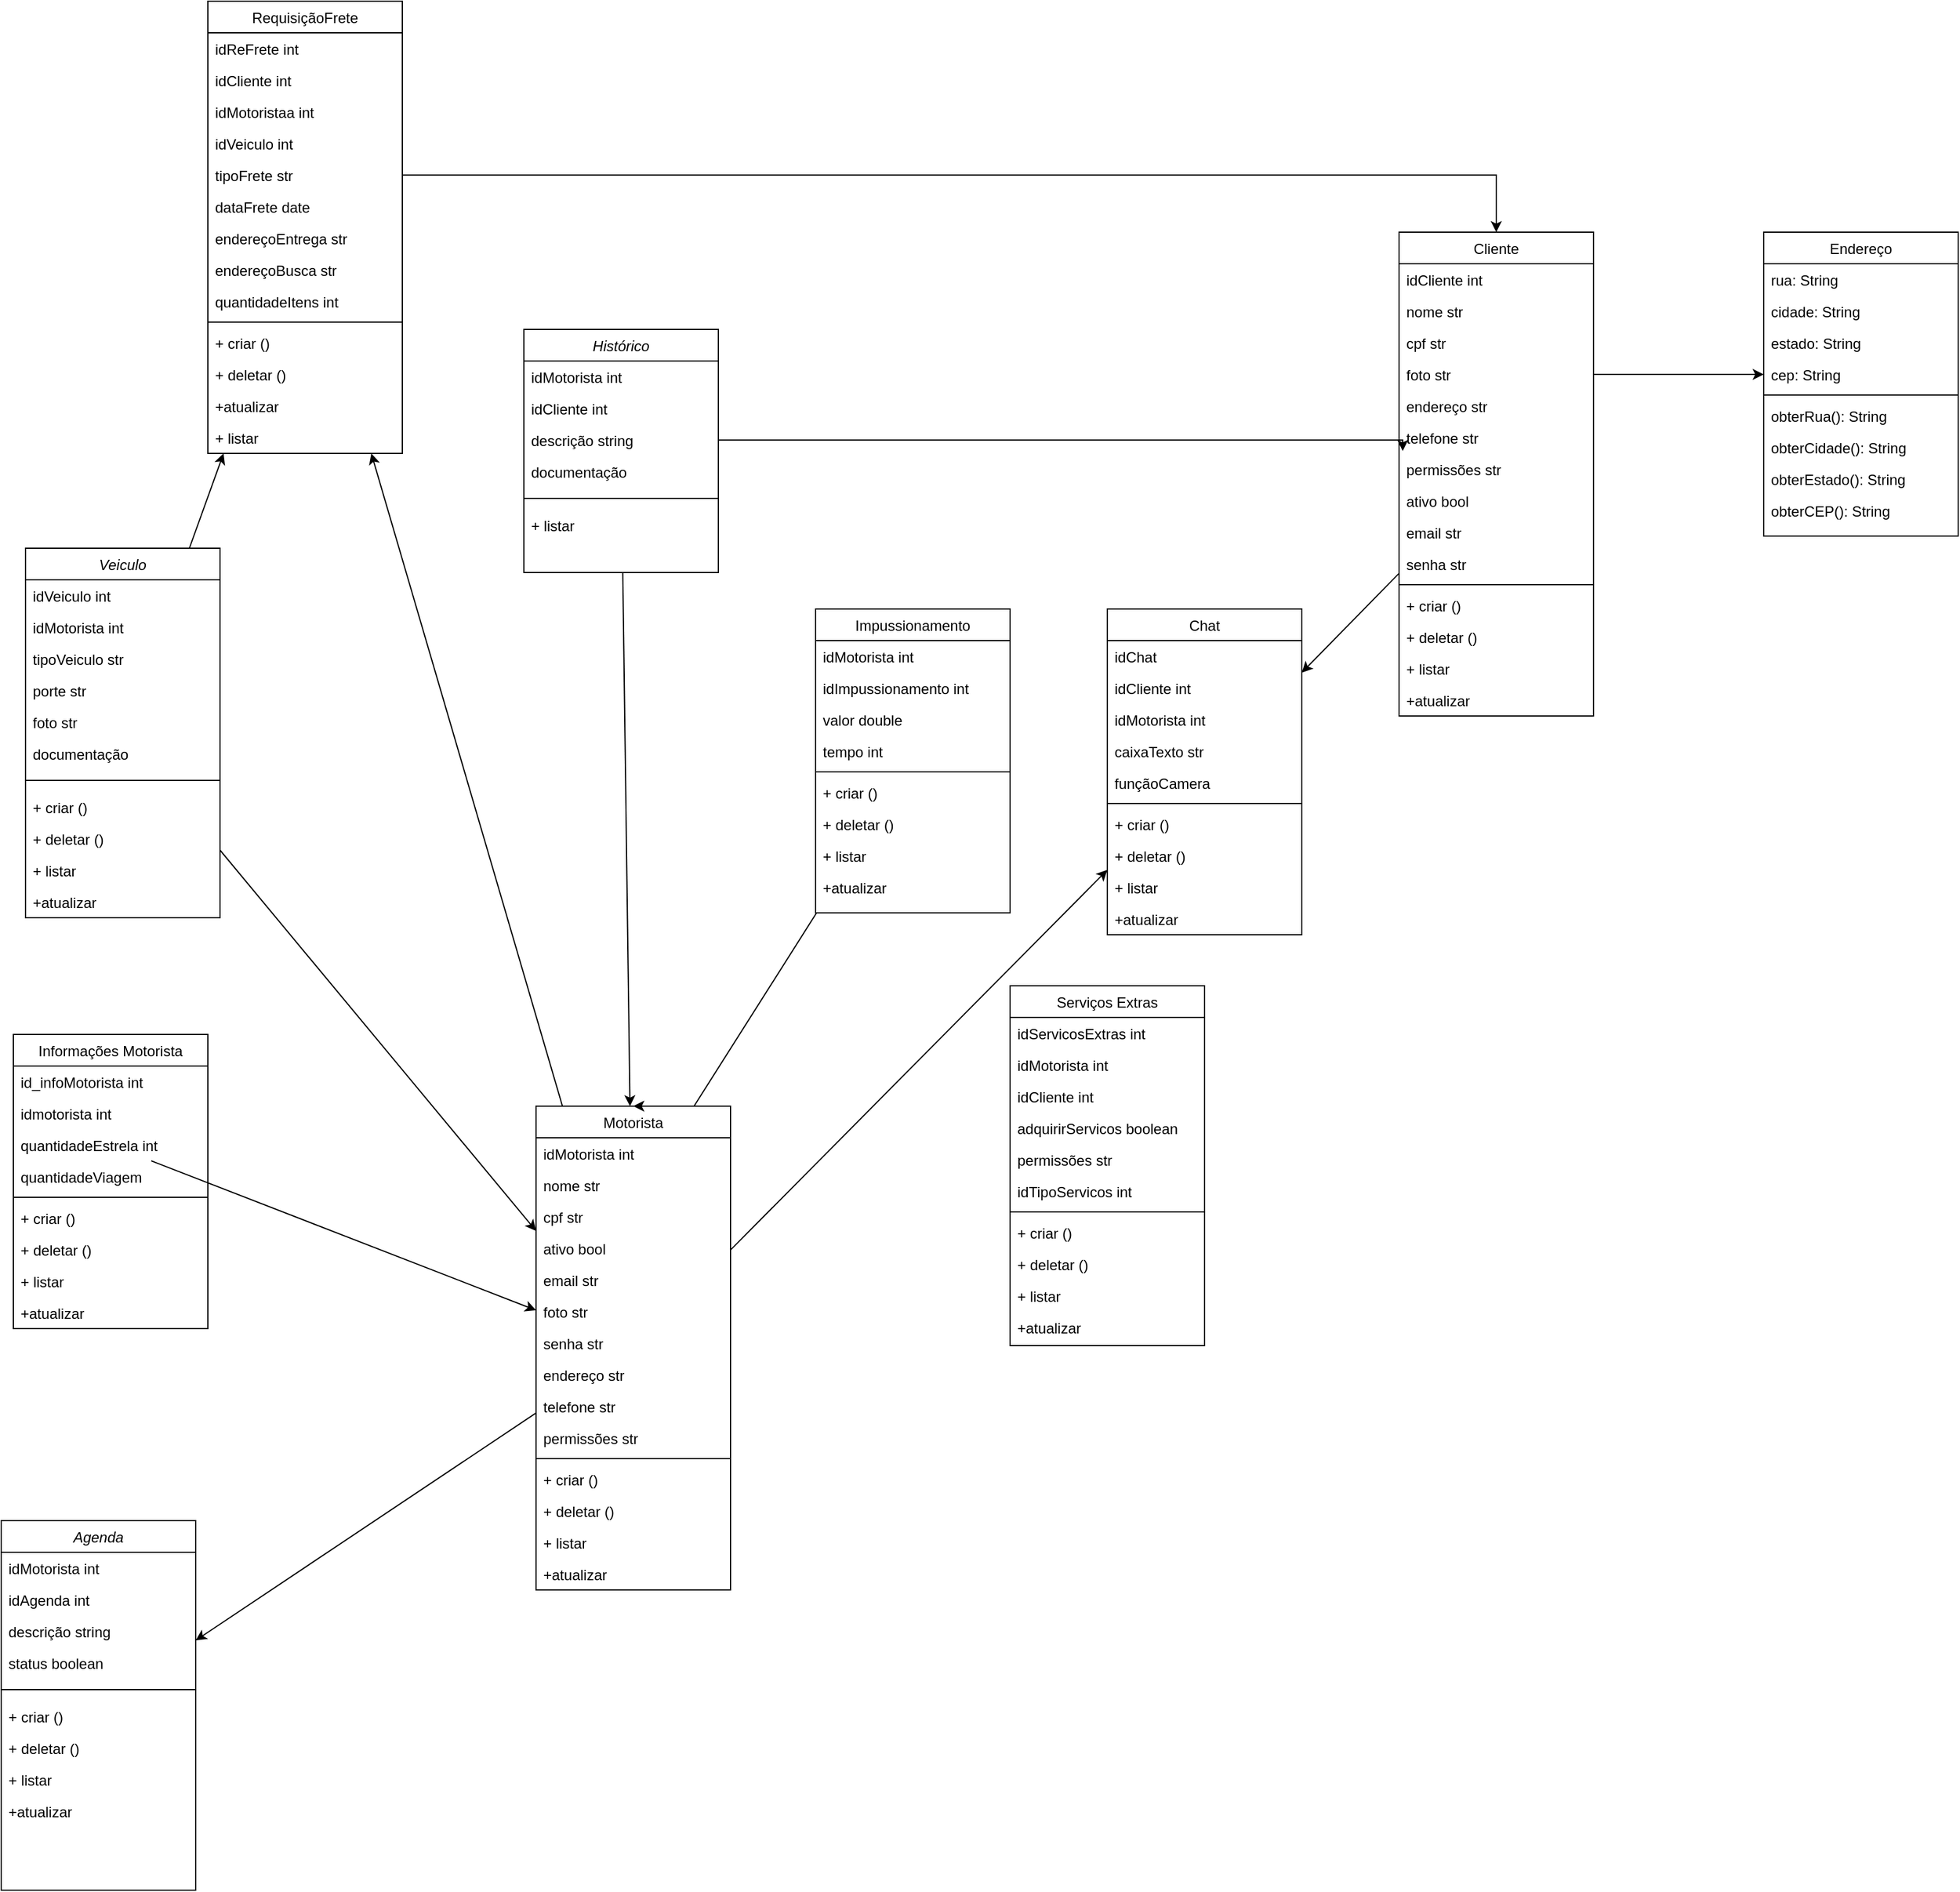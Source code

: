 <mxfile version="24.2.2" type="github">
  <diagram id="C5RBs43oDa-KdzZeNtuy" name="Page-1">
    <mxGraphModel dx="2131" dy="3040" grid="1" gridSize="10" guides="1" tooltips="1" connect="1" arrows="1" fold="1" page="1" pageScale="1" pageWidth="827" pageHeight="1169" math="0" shadow="0">
      <root>
        <mxCell id="WIyWlLk6GJQsqaUBKTNV-0" />
        <mxCell id="WIyWlLk6GJQsqaUBKTNV-1" parent="WIyWlLk6GJQsqaUBKTNV-0" />
        <mxCell id="SF8O7hj9vOD-8rgYwH3F-73" style="rounded=0;orthogonalLoop=1;jettySize=auto;html=1;" parent="WIyWlLk6GJQsqaUBKTNV-1" source="zkfFHV4jXpPFQw0GAbJ--0" target="zkfFHV4jXpPFQw0GAbJ--6" edge="1">
          <mxGeometry relative="1" as="geometry" />
        </mxCell>
        <mxCell id="SF8O7hj9vOD-8rgYwH3F-77" style="rounded=0;orthogonalLoop=1;jettySize=auto;html=1;" parent="WIyWlLk6GJQsqaUBKTNV-1" source="zkfFHV4jXpPFQw0GAbJ--0" target="SF8O7hj9vOD-8rgYwH3F-41" edge="1">
          <mxGeometry relative="1" as="geometry" />
        </mxCell>
        <mxCell id="zkfFHV4jXpPFQw0GAbJ--0" value="Veiculo" style="swimlane;fontStyle=2;align=center;verticalAlign=top;childLayout=stackLayout;horizontal=1;startSize=26;horizontalStack=0;resizeParent=1;resizeLast=0;collapsible=1;marginBottom=0;rounded=0;shadow=0;strokeWidth=1;" parent="WIyWlLk6GJQsqaUBKTNV-1" vertex="1">
          <mxGeometry x="-330" y="-930" width="160" height="304" as="geometry">
            <mxRectangle x="220" y="120" width="160" height="26" as="alternateBounds" />
          </mxGeometry>
        </mxCell>
        <mxCell id="zkfFHV4jXpPFQw0GAbJ--1" value="idVeiculo int" style="text;align=left;verticalAlign=top;spacingLeft=4;spacingRight=4;overflow=hidden;rotatable=0;points=[[0,0.5],[1,0.5]];portConstraint=eastwest;" parent="zkfFHV4jXpPFQw0GAbJ--0" vertex="1">
          <mxGeometry y="26" width="160" height="26" as="geometry" />
        </mxCell>
        <mxCell id="zkfFHV4jXpPFQw0GAbJ--2" value="idMotorista int" style="text;align=left;verticalAlign=top;spacingLeft=4;spacingRight=4;overflow=hidden;rotatable=0;points=[[0,0.5],[1,0.5]];portConstraint=eastwest;rounded=0;shadow=0;html=0;" parent="zkfFHV4jXpPFQw0GAbJ--0" vertex="1">
          <mxGeometry y="52" width="160" height="26" as="geometry" />
        </mxCell>
        <mxCell id="zkfFHV4jXpPFQw0GAbJ--3" value="tipoVeiculo str" style="text;align=left;verticalAlign=top;spacingLeft=4;spacingRight=4;overflow=hidden;rotatable=0;points=[[0,0.5],[1,0.5]];portConstraint=eastwest;rounded=0;shadow=0;html=0;" parent="zkfFHV4jXpPFQw0GAbJ--0" vertex="1">
          <mxGeometry y="78" width="160" height="26" as="geometry" />
        </mxCell>
        <mxCell id="SF8O7hj9vOD-8rgYwH3F-3" value="porte str" style="text;align=left;verticalAlign=top;spacingLeft=4;spacingRight=4;overflow=hidden;rotatable=0;points=[[0,0.5],[1,0.5]];portConstraint=eastwest;rounded=0;shadow=0;html=0;" parent="zkfFHV4jXpPFQw0GAbJ--0" vertex="1">
          <mxGeometry y="104" width="160" height="26" as="geometry" />
        </mxCell>
        <mxCell id="SF8O7hj9vOD-8rgYwH3F-5" value="foto str" style="text;align=left;verticalAlign=top;spacingLeft=4;spacingRight=4;overflow=hidden;rotatable=0;points=[[0,0.5],[1,0.5]];portConstraint=eastwest;rounded=0;shadow=0;html=0;" parent="zkfFHV4jXpPFQw0GAbJ--0" vertex="1">
          <mxGeometry y="130" width="160" height="26" as="geometry" />
        </mxCell>
        <mxCell id="SF8O7hj9vOD-8rgYwH3F-6" value="documentação" style="text;align=left;verticalAlign=top;spacingLeft=4;spacingRight=4;overflow=hidden;rotatable=0;points=[[0,0.5],[1,0.5]];portConstraint=eastwest;rounded=0;shadow=0;html=0;" parent="zkfFHV4jXpPFQw0GAbJ--0" vertex="1">
          <mxGeometry y="156" width="160" height="26" as="geometry" />
        </mxCell>
        <mxCell id="zkfFHV4jXpPFQw0GAbJ--4" value="" style="line;html=1;strokeWidth=1;align=left;verticalAlign=middle;spacingTop=-1;spacingLeft=3;spacingRight=3;rotatable=0;labelPosition=right;points=[];portConstraint=eastwest;" parent="zkfFHV4jXpPFQw0GAbJ--0" vertex="1">
          <mxGeometry y="182" width="160" height="18" as="geometry" />
        </mxCell>
        <mxCell id="SF8O7hj9vOD-8rgYwH3F-103" value="+ criar ()" style="text;align=left;verticalAlign=top;spacingLeft=4;spacingRight=4;overflow=hidden;rotatable=0;points=[[0,0.5],[1,0.5]];portConstraint=eastwest;rounded=0;shadow=0;html=0;" parent="zkfFHV4jXpPFQw0GAbJ--0" vertex="1">
          <mxGeometry y="200" width="160" height="26" as="geometry" />
        </mxCell>
        <mxCell id="SF8O7hj9vOD-8rgYwH3F-104" value="+ deletar ()" style="text;align=left;verticalAlign=top;spacingLeft=4;spacingRight=4;overflow=hidden;rotatable=0;points=[[0,0.5],[1,0.5]];portConstraint=eastwest;rounded=0;shadow=0;html=0;" parent="zkfFHV4jXpPFQw0GAbJ--0" vertex="1">
          <mxGeometry y="226" width="160" height="26" as="geometry" />
        </mxCell>
        <mxCell id="SF8O7hj9vOD-8rgYwH3F-105" value="+ listar" style="text;align=left;verticalAlign=top;spacingLeft=4;spacingRight=4;overflow=hidden;rotatable=0;points=[[0,0.5],[1,0.5]];portConstraint=eastwest;rounded=0;shadow=0;html=0;" parent="zkfFHV4jXpPFQw0GAbJ--0" vertex="1">
          <mxGeometry y="252" width="160" height="26" as="geometry" />
        </mxCell>
        <mxCell id="SF8O7hj9vOD-8rgYwH3F-106" value="+atualizar" style="text;align=left;verticalAlign=top;spacingLeft=4;spacingRight=4;overflow=hidden;rotatable=0;points=[[0,0.5],[1,0.5]];portConstraint=eastwest;rounded=0;shadow=0;html=0;" parent="zkfFHV4jXpPFQw0GAbJ--0" vertex="1">
          <mxGeometry y="278" width="160" height="26" as="geometry" />
        </mxCell>
        <mxCell id="SF8O7hj9vOD-8rgYwH3F-75" style="rounded=0;orthogonalLoop=1;jettySize=auto;html=1;" parent="WIyWlLk6GJQsqaUBKTNV-1" source="zkfFHV4jXpPFQw0GAbJ--6" target="SF8O7hj9vOD-8rgYwH3F-41" edge="1">
          <mxGeometry relative="1" as="geometry" />
        </mxCell>
        <mxCell id="SF8O7hj9vOD-8rgYwH3F-80" style="rounded=0;orthogonalLoop=1;jettySize=auto;html=1;" parent="WIyWlLk6GJQsqaUBKTNV-1" source="zkfFHV4jXpPFQw0GAbJ--6" target="SF8O7hj9vOD-8rgYwH3F-56" edge="1">
          <mxGeometry relative="1" as="geometry" />
        </mxCell>
        <mxCell id="JM5bOzaQmFHxEE-AzBz2-46" style="rounded=0;orthogonalLoop=1;jettySize=auto;html=1;" parent="WIyWlLk6GJQsqaUBKTNV-1" source="zkfFHV4jXpPFQw0GAbJ--6" target="JM5bOzaQmFHxEE-AzBz2-34" edge="1">
          <mxGeometry relative="1" as="geometry">
            <mxPoint x="-20" y="-90" as="targetPoint" />
          </mxGeometry>
        </mxCell>
        <mxCell id="zkfFHV4jXpPFQw0GAbJ--6" value="Motorista" style="swimlane;fontStyle=0;align=center;verticalAlign=top;childLayout=stackLayout;horizontal=1;startSize=26;horizontalStack=0;resizeParent=1;resizeLast=0;collapsible=1;marginBottom=0;rounded=0;shadow=0;strokeWidth=1;" parent="WIyWlLk6GJQsqaUBKTNV-1" vertex="1">
          <mxGeometry x="90" y="-471" width="160" height="398" as="geometry">
            <mxRectangle x="130" y="380" width="160" height="26" as="alternateBounds" />
          </mxGeometry>
        </mxCell>
        <mxCell id="zkfFHV4jXpPFQw0GAbJ--7" value="idMotorista int" style="text;align=left;verticalAlign=top;spacingLeft=4;spacingRight=4;overflow=hidden;rotatable=0;points=[[0,0.5],[1,0.5]];portConstraint=eastwest;" parent="zkfFHV4jXpPFQw0GAbJ--6" vertex="1">
          <mxGeometry y="26" width="160" height="26" as="geometry" />
        </mxCell>
        <mxCell id="SF8O7hj9vOD-8rgYwH3F-16" value="nome str" style="text;align=left;verticalAlign=top;spacingLeft=4;spacingRight=4;overflow=hidden;rotatable=0;points=[[0,0.5],[1,0.5]];portConstraint=eastwest;rounded=0;shadow=0;html=0;" parent="zkfFHV4jXpPFQw0GAbJ--6" vertex="1">
          <mxGeometry y="52" width="160" height="26" as="geometry" />
        </mxCell>
        <mxCell id="SF8O7hj9vOD-8rgYwH3F-17" value="cpf str" style="text;align=left;verticalAlign=top;spacingLeft=4;spacingRight=4;overflow=hidden;rotatable=0;points=[[0,0.5],[1,0.5]];portConstraint=eastwest;rounded=0;shadow=0;html=0;" parent="zkfFHV4jXpPFQw0GAbJ--6" vertex="1">
          <mxGeometry y="78" width="160" height="26" as="geometry" />
        </mxCell>
        <mxCell id="SF8O7hj9vOD-8rgYwH3F-18" value="ativo bool" style="text;align=left;verticalAlign=top;spacingLeft=4;spacingRight=4;overflow=hidden;rotatable=0;points=[[0,0.5],[1,0.5]];portConstraint=eastwest;rounded=0;shadow=0;html=0;" parent="zkfFHV4jXpPFQw0GAbJ--6" vertex="1">
          <mxGeometry y="104" width="160" height="26" as="geometry" />
        </mxCell>
        <mxCell id="SF8O7hj9vOD-8rgYwH3F-19" value="email str" style="text;align=left;verticalAlign=top;spacingLeft=4;spacingRight=4;overflow=hidden;rotatable=0;points=[[0,0.5],[1,0.5]];portConstraint=eastwest;rounded=0;shadow=0;html=0;" parent="zkfFHV4jXpPFQw0GAbJ--6" vertex="1">
          <mxGeometry y="130" width="160" height="26" as="geometry" />
        </mxCell>
        <mxCell id="SF8O7hj9vOD-8rgYwH3F-14" value="foto str" style="text;align=left;verticalAlign=top;spacingLeft=4;spacingRight=4;overflow=hidden;rotatable=0;points=[[0,0.5],[1,0.5]];portConstraint=eastwest;rounded=0;shadow=0;html=0;" parent="zkfFHV4jXpPFQw0GAbJ--6" vertex="1">
          <mxGeometry y="156" width="160" height="26" as="geometry" />
        </mxCell>
        <mxCell id="SF8O7hj9vOD-8rgYwH3F-20" value="senha str" style="text;align=left;verticalAlign=top;spacingLeft=4;spacingRight=4;overflow=hidden;rotatable=0;points=[[0,0.5],[1,0.5]];portConstraint=eastwest;rounded=0;shadow=0;html=0;" parent="zkfFHV4jXpPFQw0GAbJ--6" vertex="1">
          <mxGeometry y="182" width="160" height="26" as="geometry" />
        </mxCell>
        <mxCell id="SF8O7hj9vOD-8rgYwH3F-15" value="endereço str" style="text;align=left;verticalAlign=top;spacingLeft=4;spacingRight=4;overflow=hidden;rotatable=0;points=[[0,0.5],[1,0.5]];portConstraint=eastwest;rounded=0;shadow=0;html=0;" parent="zkfFHV4jXpPFQw0GAbJ--6" vertex="1">
          <mxGeometry y="208" width="160" height="26" as="geometry" />
        </mxCell>
        <mxCell id="SF8O7hj9vOD-8rgYwH3F-13" value="telefone str" style="text;align=left;verticalAlign=top;spacingLeft=4;spacingRight=4;overflow=hidden;rotatable=0;points=[[0,0.5],[1,0.5]];portConstraint=eastwest;rounded=0;shadow=0;html=0;" parent="zkfFHV4jXpPFQw0GAbJ--6" vertex="1">
          <mxGeometry y="234" width="160" height="26" as="geometry" />
        </mxCell>
        <mxCell id="zkfFHV4jXpPFQw0GAbJ--8" value="permissões str" style="text;align=left;verticalAlign=top;spacingLeft=4;spacingRight=4;overflow=hidden;rotatable=0;points=[[0,0.5],[1,0.5]];portConstraint=eastwest;rounded=0;shadow=0;html=0;" parent="zkfFHV4jXpPFQw0GAbJ--6" vertex="1">
          <mxGeometry y="260" width="160" height="26" as="geometry" />
        </mxCell>
        <mxCell id="zkfFHV4jXpPFQw0GAbJ--9" value="" style="line;html=1;strokeWidth=1;align=left;verticalAlign=middle;spacingTop=-1;spacingLeft=3;spacingRight=3;rotatable=0;labelPosition=right;points=[];portConstraint=eastwest;" parent="zkfFHV4jXpPFQw0GAbJ--6" vertex="1">
          <mxGeometry y="286" width="160" height="8" as="geometry" />
        </mxCell>
        <mxCell id="SF8O7hj9vOD-8rgYwH3F-95" value="+ criar ()" style="text;align=left;verticalAlign=top;spacingLeft=4;spacingRight=4;overflow=hidden;rotatable=0;points=[[0,0.5],[1,0.5]];portConstraint=eastwest;rounded=0;shadow=0;html=0;" parent="zkfFHV4jXpPFQw0GAbJ--6" vertex="1">
          <mxGeometry y="294" width="160" height="26" as="geometry" />
        </mxCell>
        <mxCell id="SF8O7hj9vOD-8rgYwH3F-96" value="+ deletar ()" style="text;align=left;verticalAlign=top;spacingLeft=4;spacingRight=4;overflow=hidden;rotatable=0;points=[[0,0.5],[1,0.5]];portConstraint=eastwest;rounded=0;shadow=0;html=0;" parent="zkfFHV4jXpPFQw0GAbJ--6" vertex="1">
          <mxGeometry y="320" width="160" height="26" as="geometry" />
        </mxCell>
        <mxCell id="SF8O7hj9vOD-8rgYwH3F-97" value="+ listar" style="text;align=left;verticalAlign=top;spacingLeft=4;spacingRight=4;overflow=hidden;rotatable=0;points=[[0,0.5],[1,0.5]];portConstraint=eastwest;rounded=0;shadow=0;html=0;" parent="zkfFHV4jXpPFQw0GAbJ--6" vertex="1">
          <mxGeometry y="346" width="160" height="26" as="geometry" />
        </mxCell>
        <mxCell id="SF8O7hj9vOD-8rgYwH3F-98" value="+atualizar" style="text;align=left;verticalAlign=top;spacingLeft=4;spacingRight=4;overflow=hidden;rotatable=0;points=[[0,0.5],[1,0.5]];portConstraint=eastwest;rounded=0;shadow=0;html=0;" parent="zkfFHV4jXpPFQw0GAbJ--6" vertex="1">
          <mxGeometry y="372" width="160" height="26" as="geometry" />
        </mxCell>
        <mxCell id="zkfFHV4jXpPFQw0GAbJ--13" value="Informações Motorista" style="swimlane;fontStyle=0;align=center;verticalAlign=top;childLayout=stackLayout;horizontal=1;startSize=26;horizontalStack=0;resizeParent=1;resizeLast=0;collapsible=1;marginBottom=0;rounded=0;shadow=0;strokeWidth=1;" parent="WIyWlLk6GJQsqaUBKTNV-1" vertex="1">
          <mxGeometry x="-340" y="-530" width="160" height="242" as="geometry">
            <mxRectangle x="340" y="380" width="170" height="26" as="alternateBounds" />
          </mxGeometry>
        </mxCell>
        <mxCell id="zkfFHV4jXpPFQw0GAbJ--14" value="id_infoMotorista int" style="text;align=left;verticalAlign=top;spacingLeft=4;spacingRight=4;overflow=hidden;rotatable=0;points=[[0,0.5],[1,0.5]];portConstraint=eastwest;" parent="zkfFHV4jXpPFQw0GAbJ--13" vertex="1">
          <mxGeometry y="26" width="160" height="26" as="geometry" />
        </mxCell>
        <mxCell id="SF8O7hj9vOD-8rgYwH3F-24" value="idmotorista int" style="text;align=left;verticalAlign=top;spacingLeft=4;spacingRight=4;overflow=hidden;rotatable=0;points=[[0,0.5],[1,0.5]];portConstraint=eastwest;" parent="zkfFHV4jXpPFQw0GAbJ--13" vertex="1">
          <mxGeometry y="52" width="160" height="26" as="geometry" />
        </mxCell>
        <mxCell id="SF8O7hj9vOD-8rgYwH3F-26" value="quantidadeEstrela int" style="text;align=left;verticalAlign=top;spacingLeft=4;spacingRight=4;overflow=hidden;rotatable=0;points=[[0,0.5],[1,0.5]];portConstraint=eastwest;" parent="zkfFHV4jXpPFQw0GAbJ--13" vertex="1">
          <mxGeometry y="78" width="160" height="26" as="geometry" />
        </mxCell>
        <mxCell id="SF8O7hj9vOD-8rgYwH3F-28" value="quantidadeViagem" style="text;align=left;verticalAlign=top;spacingLeft=4;spacingRight=4;overflow=hidden;rotatable=0;points=[[0,0.5],[1,0.5]];portConstraint=eastwest;" parent="zkfFHV4jXpPFQw0GAbJ--13" vertex="1">
          <mxGeometry y="104" width="160" height="26" as="geometry" />
        </mxCell>
        <mxCell id="zkfFHV4jXpPFQw0GAbJ--15" value="" style="line;html=1;strokeWidth=1;align=left;verticalAlign=middle;spacingTop=-1;spacingLeft=3;spacingRight=3;rotatable=0;labelPosition=right;points=[];portConstraint=eastwest;" parent="zkfFHV4jXpPFQw0GAbJ--13" vertex="1">
          <mxGeometry y="130" width="160" height="8" as="geometry" />
        </mxCell>
        <mxCell id="SF8O7hj9vOD-8rgYwH3F-99" value="+ criar ()" style="text;align=left;verticalAlign=top;spacingLeft=4;spacingRight=4;overflow=hidden;rotatable=0;points=[[0,0.5],[1,0.5]];portConstraint=eastwest;rounded=0;shadow=0;html=0;" parent="zkfFHV4jXpPFQw0GAbJ--13" vertex="1">
          <mxGeometry y="138" width="160" height="26" as="geometry" />
        </mxCell>
        <mxCell id="SF8O7hj9vOD-8rgYwH3F-100" value="+ deletar ()" style="text;align=left;verticalAlign=top;spacingLeft=4;spacingRight=4;overflow=hidden;rotatable=0;points=[[0,0.5],[1,0.5]];portConstraint=eastwest;rounded=0;shadow=0;html=0;" parent="zkfFHV4jXpPFQw0GAbJ--13" vertex="1">
          <mxGeometry y="164" width="160" height="26" as="geometry" />
        </mxCell>
        <mxCell id="SF8O7hj9vOD-8rgYwH3F-101" value="+ listar" style="text;align=left;verticalAlign=top;spacingLeft=4;spacingRight=4;overflow=hidden;rotatable=0;points=[[0,0.5],[1,0.5]];portConstraint=eastwest;rounded=0;shadow=0;html=0;" parent="zkfFHV4jXpPFQw0GAbJ--13" vertex="1">
          <mxGeometry y="190" width="160" height="26" as="geometry" />
        </mxCell>
        <mxCell id="SF8O7hj9vOD-8rgYwH3F-102" value="+atualizar" style="text;align=left;verticalAlign=top;spacingLeft=4;spacingRight=4;overflow=hidden;rotatable=0;points=[[0,0.5],[1,0.5]];portConstraint=eastwest;rounded=0;shadow=0;html=0;" parent="zkfFHV4jXpPFQw0GAbJ--13" vertex="1">
          <mxGeometry y="216" width="160" height="26" as="geometry" />
        </mxCell>
        <mxCell id="SF8O7hj9vOD-8rgYwH3F-72" style="rounded=0;orthogonalLoop=1;jettySize=auto;html=1;" parent="WIyWlLk6GJQsqaUBKTNV-1" source="zkfFHV4jXpPFQw0GAbJ--17" target="SF8O7hj9vOD-8rgYwH3F-56" edge="1">
          <mxGeometry relative="1" as="geometry" />
        </mxCell>
        <mxCell id="zkfFHV4jXpPFQw0GAbJ--17" value="Cliente" style="swimlane;fontStyle=0;align=center;verticalAlign=top;childLayout=stackLayout;horizontal=1;startSize=26;horizontalStack=0;resizeParent=1;resizeLast=0;collapsible=1;marginBottom=0;rounded=0;shadow=0;strokeWidth=1;" parent="WIyWlLk6GJQsqaUBKTNV-1" vertex="1">
          <mxGeometry x="800" y="-1190" width="160" height="398" as="geometry">
            <mxRectangle x="550" y="140" width="160" height="26" as="alternateBounds" />
          </mxGeometry>
        </mxCell>
        <mxCell id="zkfFHV4jXpPFQw0GAbJ--18" value="idCliente int" style="text;align=left;verticalAlign=top;spacingLeft=4;spacingRight=4;overflow=hidden;rotatable=0;points=[[0,0.5],[1,0.5]];portConstraint=eastwest;" parent="zkfFHV4jXpPFQw0GAbJ--17" vertex="1">
          <mxGeometry y="26" width="160" height="26" as="geometry" />
        </mxCell>
        <mxCell id="zkfFHV4jXpPFQw0GAbJ--19" value="nome str" style="text;align=left;verticalAlign=top;spacingLeft=4;spacingRight=4;overflow=hidden;rotatable=0;points=[[0,0.5],[1,0.5]];portConstraint=eastwest;rounded=0;shadow=0;html=0;" parent="zkfFHV4jXpPFQw0GAbJ--17" vertex="1">
          <mxGeometry y="52" width="160" height="26" as="geometry" />
        </mxCell>
        <mxCell id="zkfFHV4jXpPFQw0GAbJ--20" value="cpf str" style="text;align=left;verticalAlign=top;spacingLeft=4;spacingRight=4;overflow=hidden;rotatable=0;points=[[0,0.5],[1,0.5]];portConstraint=eastwest;rounded=0;shadow=0;html=0;" parent="zkfFHV4jXpPFQw0GAbJ--17" vertex="1">
          <mxGeometry y="78" width="160" height="26" as="geometry" />
        </mxCell>
        <mxCell id="zkfFHV4jXpPFQw0GAbJ--21" value="foto str" style="text;align=left;verticalAlign=top;spacingLeft=4;spacingRight=4;overflow=hidden;rotatable=0;points=[[0,0.5],[1,0.5]];portConstraint=eastwest;rounded=0;shadow=0;html=0;" parent="zkfFHV4jXpPFQw0GAbJ--17" vertex="1">
          <mxGeometry y="104" width="160" height="26" as="geometry" />
        </mxCell>
        <mxCell id="zkfFHV4jXpPFQw0GAbJ--22" value="endereço str" style="text;align=left;verticalAlign=top;spacingLeft=4;spacingRight=4;overflow=hidden;rotatable=0;points=[[0,0.5],[1,0.5]];portConstraint=eastwest;rounded=0;shadow=0;html=0;" parent="zkfFHV4jXpPFQw0GAbJ--17" vertex="1">
          <mxGeometry y="130" width="160" height="26" as="geometry" />
        </mxCell>
        <mxCell id="SF8O7hj9vOD-8rgYwH3F-7" value="telefone str" style="text;align=left;verticalAlign=top;spacingLeft=4;spacingRight=4;overflow=hidden;rotatable=0;points=[[0,0.5],[1,0.5]];portConstraint=eastwest;rounded=0;shadow=0;html=0;" parent="zkfFHV4jXpPFQw0GAbJ--17" vertex="1">
          <mxGeometry y="156" width="160" height="26" as="geometry" />
        </mxCell>
        <mxCell id="SF8O7hj9vOD-8rgYwH3F-10" value="permissões str" style="text;align=left;verticalAlign=top;spacingLeft=4;spacingRight=4;overflow=hidden;rotatable=0;points=[[0,0.5],[1,0.5]];portConstraint=eastwest;rounded=0;shadow=0;html=0;" parent="zkfFHV4jXpPFQw0GAbJ--17" vertex="1">
          <mxGeometry y="182" width="160" height="26" as="geometry" />
        </mxCell>
        <mxCell id="SF8O7hj9vOD-8rgYwH3F-9" value="ativo bool" style="text;align=left;verticalAlign=top;spacingLeft=4;spacingRight=4;overflow=hidden;rotatable=0;points=[[0,0.5],[1,0.5]];portConstraint=eastwest;rounded=0;shadow=0;html=0;" parent="zkfFHV4jXpPFQw0GAbJ--17" vertex="1">
          <mxGeometry y="208" width="160" height="26" as="geometry" />
        </mxCell>
        <mxCell id="SF8O7hj9vOD-8rgYwH3F-8" value="email str" style="text;align=left;verticalAlign=top;spacingLeft=4;spacingRight=4;overflow=hidden;rotatable=0;points=[[0,0.5],[1,0.5]];portConstraint=eastwest;rounded=0;shadow=0;html=0;" parent="zkfFHV4jXpPFQw0GAbJ--17" vertex="1">
          <mxGeometry y="234" width="160" height="26" as="geometry" />
        </mxCell>
        <mxCell id="zkfFHV4jXpPFQw0GAbJ--25" value="senha str" style="text;align=left;verticalAlign=top;spacingLeft=4;spacingRight=4;overflow=hidden;rotatable=0;points=[[0,0.5],[1,0.5]];portConstraint=eastwest;" parent="zkfFHV4jXpPFQw0GAbJ--17" vertex="1">
          <mxGeometry y="260" width="160" height="26" as="geometry" />
        </mxCell>
        <mxCell id="zkfFHV4jXpPFQw0GAbJ--23" value="" style="line;html=1;strokeWidth=1;align=left;verticalAlign=middle;spacingTop=-1;spacingLeft=3;spacingRight=3;rotatable=0;labelPosition=right;points=[];portConstraint=eastwest;" parent="zkfFHV4jXpPFQw0GAbJ--17" vertex="1">
          <mxGeometry y="286" width="160" height="8" as="geometry" />
        </mxCell>
        <mxCell id="SF8O7hj9vOD-8rgYwH3F-87" value="+ criar ()" style="text;align=left;verticalAlign=top;spacingLeft=4;spacingRight=4;overflow=hidden;rotatable=0;points=[[0,0.5],[1,0.5]];portConstraint=eastwest;rounded=0;shadow=0;html=0;" parent="zkfFHV4jXpPFQw0GAbJ--17" vertex="1">
          <mxGeometry y="294" width="160" height="26" as="geometry" />
        </mxCell>
        <mxCell id="SF8O7hj9vOD-8rgYwH3F-88" value="+ deletar ()" style="text;align=left;verticalAlign=top;spacingLeft=4;spacingRight=4;overflow=hidden;rotatable=0;points=[[0,0.5],[1,0.5]];portConstraint=eastwest;rounded=0;shadow=0;html=0;" parent="zkfFHV4jXpPFQw0GAbJ--17" vertex="1">
          <mxGeometry y="320" width="160" height="26" as="geometry" />
        </mxCell>
        <mxCell id="SF8O7hj9vOD-8rgYwH3F-89" value="+ listar" style="text;align=left;verticalAlign=top;spacingLeft=4;spacingRight=4;overflow=hidden;rotatable=0;points=[[0,0.5],[1,0.5]];portConstraint=eastwest;rounded=0;shadow=0;html=0;" parent="zkfFHV4jXpPFQw0GAbJ--17" vertex="1">
          <mxGeometry y="346" width="160" height="26" as="geometry" />
        </mxCell>
        <mxCell id="SF8O7hj9vOD-8rgYwH3F-90" value="+atualizar" style="text;align=left;verticalAlign=top;spacingLeft=4;spacingRight=4;overflow=hidden;rotatable=0;points=[[0,0.5],[1,0.5]];portConstraint=eastwest;rounded=0;shadow=0;html=0;" parent="zkfFHV4jXpPFQw0GAbJ--17" vertex="1">
          <mxGeometry y="372" width="160" height="26" as="geometry" />
        </mxCell>
        <mxCell id="SF8O7hj9vOD-8rgYwH3F-41" value="RequisiçãoFrete" style="swimlane;fontStyle=0;align=center;verticalAlign=top;childLayout=stackLayout;horizontal=1;startSize=26;horizontalStack=0;resizeParent=1;resizeLast=0;collapsible=1;marginBottom=0;rounded=0;shadow=0;strokeWidth=1;" parent="WIyWlLk6GJQsqaUBKTNV-1" vertex="1">
          <mxGeometry x="-180" y="-1380" width="160" height="372" as="geometry">
            <mxRectangle x="130" y="380" width="160" height="26" as="alternateBounds" />
          </mxGeometry>
        </mxCell>
        <mxCell id="SF8O7hj9vOD-8rgYwH3F-42" value="idReFrete int" style="text;align=left;verticalAlign=top;spacingLeft=4;spacingRight=4;overflow=hidden;rotatable=0;points=[[0,0.5],[1,0.5]];portConstraint=eastwest;" parent="SF8O7hj9vOD-8rgYwH3F-41" vertex="1">
          <mxGeometry y="26" width="160" height="26" as="geometry" />
        </mxCell>
        <mxCell id="SF8O7hj9vOD-8rgYwH3F-43" value="idCliente int" style="text;align=left;verticalAlign=top;spacingLeft=4;spacingRight=4;overflow=hidden;rotatable=0;points=[[0,0.5],[1,0.5]];portConstraint=eastwest;rounded=0;shadow=0;html=0;" parent="SF8O7hj9vOD-8rgYwH3F-41" vertex="1">
          <mxGeometry y="52" width="160" height="26" as="geometry" />
        </mxCell>
        <mxCell id="SF8O7hj9vOD-8rgYwH3F-44" value="idMotoristaa int" style="text;align=left;verticalAlign=top;spacingLeft=4;spacingRight=4;overflow=hidden;rotatable=0;points=[[0,0.5],[1,0.5]];portConstraint=eastwest;rounded=0;shadow=0;html=0;" parent="SF8O7hj9vOD-8rgYwH3F-41" vertex="1">
          <mxGeometry y="78" width="160" height="26" as="geometry" />
        </mxCell>
        <mxCell id="SF8O7hj9vOD-8rgYwH3F-45" value="idVeiculo int" style="text;align=left;verticalAlign=top;spacingLeft=4;spacingRight=4;overflow=hidden;rotatable=0;points=[[0,0.5],[1,0.5]];portConstraint=eastwest;rounded=0;shadow=0;html=0;" parent="SF8O7hj9vOD-8rgYwH3F-41" vertex="1">
          <mxGeometry y="104" width="160" height="26" as="geometry" />
        </mxCell>
        <mxCell id="SF8O7hj9vOD-8rgYwH3F-46" value="tipoFrete str" style="text;align=left;verticalAlign=top;spacingLeft=4;spacingRight=4;overflow=hidden;rotatable=0;points=[[0,0.5],[1,0.5]];portConstraint=eastwest;rounded=0;shadow=0;html=0;" parent="SF8O7hj9vOD-8rgYwH3F-41" vertex="1">
          <mxGeometry y="130" width="160" height="26" as="geometry" />
        </mxCell>
        <mxCell id="SF8O7hj9vOD-8rgYwH3F-47" value="dataFrete date" style="text;align=left;verticalAlign=top;spacingLeft=4;spacingRight=4;overflow=hidden;rotatable=0;points=[[0,0.5],[1,0.5]];portConstraint=eastwest;rounded=0;shadow=0;html=0;" parent="SF8O7hj9vOD-8rgYwH3F-41" vertex="1">
          <mxGeometry y="156" width="160" height="26" as="geometry" />
        </mxCell>
        <mxCell id="SF8O7hj9vOD-8rgYwH3F-48" value="endereçoEntrega str" style="text;align=left;verticalAlign=top;spacingLeft=4;spacingRight=4;overflow=hidden;rotatable=0;points=[[0,0.5],[1,0.5]];portConstraint=eastwest;rounded=0;shadow=0;html=0;" parent="SF8O7hj9vOD-8rgYwH3F-41" vertex="1">
          <mxGeometry y="182" width="160" height="26" as="geometry" />
        </mxCell>
        <mxCell id="SF8O7hj9vOD-8rgYwH3F-49" value="endereçoBusca str" style="text;align=left;verticalAlign=top;spacingLeft=4;spacingRight=4;overflow=hidden;rotatable=0;points=[[0,0.5],[1,0.5]];portConstraint=eastwest;rounded=0;shadow=0;html=0;" parent="SF8O7hj9vOD-8rgYwH3F-41" vertex="1">
          <mxGeometry y="208" width="160" height="26" as="geometry" />
        </mxCell>
        <mxCell id="SF8O7hj9vOD-8rgYwH3F-50" value="quantidadeItens int" style="text;align=left;verticalAlign=top;spacingLeft=4;spacingRight=4;overflow=hidden;rotatable=0;points=[[0,0.5],[1,0.5]];portConstraint=eastwest;rounded=0;shadow=0;html=0;" parent="SF8O7hj9vOD-8rgYwH3F-41" vertex="1">
          <mxGeometry y="234" width="160" height="26" as="geometry" />
        </mxCell>
        <mxCell id="SF8O7hj9vOD-8rgYwH3F-52" value="" style="line;html=1;strokeWidth=1;align=left;verticalAlign=middle;spacingTop=-1;spacingLeft=3;spacingRight=3;rotatable=0;labelPosition=right;points=[];portConstraint=eastwest;" parent="SF8O7hj9vOD-8rgYwH3F-41" vertex="1">
          <mxGeometry y="260" width="160" height="8" as="geometry" />
        </mxCell>
        <mxCell id="SF8O7hj9vOD-8rgYwH3F-91" value="+ criar ()" style="text;align=left;verticalAlign=top;spacingLeft=4;spacingRight=4;overflow=hidden;rotatable=0;points=[[0,0.5],[1,0.5]];portConstraint=eastwest;rounded=0;shadow=0;html=0;" parent="SF8O7hj9vOD-8rgYwH3F-41" vertex="1">
          <mxGeometry y="268" width="160" height="26" as="geometry" />
        </mxCell>
        <mxCell id="SF8O7hj9vOD-8rgYwH3F-92" value="+ deletar ()" style="text;align=left;verticalAlign=top;spacingLeft=4;spacingRight=4;overflow=hidden;rotatable=0;points=[[0,0.5],[1,0.5]];portConstraint=eastwest;rounded=0;shadow=0;html=0;" parent="SF8O7hj9vOD-8rgYwH3F-41" vertex="1">
          <mxGeometry y="294" width="160" height="26" as="geometry" />
        </mxCell>
        <mxCell id="SF8O7hj9vOD-8rgYwH3F-94" value="+atualizar" style="text;align=left;verticalAlign=top;spacingLeft=4;spacingRight=4;overflow=hidden;rotatable=0;points=[[0,0.5],[1,0.5]];portConstraint=eastwest;rounded=0;shadow=0;html=0;" parent="SF8O7hj9vOD-8rgYwH3F-41" vertex="1">
          <mxGeometry y="320" width="160" height="26" as="geometry" />
        </mxCell>
        <mxCell id="SF8O7hj9vOD-8rgYwH3F-93" value="+ listar" style="text;align=left;verticalAlign=top;spacingLeft=4;spacingRight=4;overflow=hidden;rotatable=0;points=[[0,0.5],[1,0.5]];portConstraint=eastwest;rounded=0;shadow=0;html=0;" parent="SF8O7hj9vOD-8rgYwH3F-41" vertex="1">
          <mxGeometry y="346" width="160" height="26" as="geometry" />
        </mxCell>
        <mxCell id="SF8O7hj9vOD-8rgYwH3F-56" value="Chat" style="swimlane;fontStyle=0;align=center;verticalAlign=top;childLayout=stackLayout;horizontal=1;startSize=26;horizontalStack=0;resizeParent=1;resizeLast=0;collapsible=1;marginBottom=0;rounded=0;shadow=0;strokeWidth=1;" parent="WIyWlLk6GJQsqaUBKTNV-1" vertex="1">
          <mxGeometry x="560" y="-880" width="160" height="268" as="geometry">
            <mxRectangle x="130" y="380" width="160" height="26" as="alternateBounds" />
          </mxGeometry>
        </mxCell>
        <mxCell id="SF8O7hj9vOD-8rgYwH3F-57" value="idChat" style="text;align=left;verticalAlign=top;spacingLeft=4;spacingRight=4;overflow=hidden;rotatable=0;points=[[0,0.5],[1,0.5]];portConstraint=eastwest;" parent="SF8O7hj9vOD-8rgYwH3F-56" vertex="1">
          <mxGeometry y="26" width="160" height="26" as="geometry" />
        </mxCell>
        <mxCell id="SF8O7hj9vOD-8rgYwH3F-58" value="idCliente int" style="text;align=left;verticalAlign=top;spacingLeft=4;spacingRight=4;overflow=hidden;rotatable=0;points=[[0,0.5],[1,0.5]];portConstraint=eastwest;rounded=0;shadow=0;html=0;" parent="SF8O7hj9vOD-8rgYwH3F-56" vertex="1">
          <mxGeometry y="52" width="160" height="26" as="geometry" />
        </mxCell>
        <mxCell id="SF8O7hj9vOD-8rgYwH3F-59" value="idMotorista int" style="text;align=left;verticalAlign=top;spacingLeft=4;spacingRight=4;overflow=hidden;rotatable=0;points=[[0,0.5],[1,0.5]];portConstraint=eastwest;rounded=0;shadow=0;html=0;" parent="SF8O7hj9vOD-8rgYwH3F-56" vertex="1">
          <mxGeometry y="78" width="160" height="26" as="geometry" />
        </mxCell>
        <mxCell id="SF8O7hj9vOD-8rgYwH3F-60" value="caixaTexto str" style="text;align=left;verticalAlign=top;spacingLeft=4;spacingRight=4;overflow=hidden;rotatable=0;points=[[0,0.5],[1,0.5]];portConstraint=eastwest;rounded=0;shadow=0;html=0;" parent="SF8O7hj9vOD-8rgYwH3F-56" vertex="1">
          <mxGeometry y="104" width="160" height="26" as="geometry" />
        </mxCell>
        <mxCell id="SF8O7hj9vOD-8rgYwH3F-61" value="funçãoCamera" style="text;align=left;verticalAlign=top;spacingLeft=4;spacingRight=4;overflow=hidden;rotatable=0;points=[[0,0.5],[1,0.5]];portConstraint=eastwest;rounded=0;shadow=0;html=0;" parent="SF8O7hj9vOD-8rgYwH3F-56" vertex="1">
          <mxGeometry y="130" width="160" height="26" as="geometry" />
        </mxCell>
        <mxCell id="SF8O7hj9vOD-8rgYwH3F-66" value="" style="line;html=1;strokeWidth=1;align=left;verticalAlign=middle;spacingTop=-1;spacingLeft=3;spacingRight=3;rotatable=0;labelPosition=right;points=[];portConstraint=eastwest;" parent="SF8O7hj9vOD-8rgYwH3F-56" vertex="1">
          <mxGeometry y="156" width="160" height="8" as="geometry" />
        </mxCell>
        <mxCell id="SF8O7hj9vOD-8rgYwH3F-81" value="+ criar ()" style="text;align=left;verticalAlign=top;spacingLeft=4;spacingRight=4;overflow=hidden;rotatable=0;points=[[0,0.5],[1,0.5]];portConstraint=eastwest;rounded=0;shadow=0;html=0;" parent="SF8O7hj9vOD-8rgYwH3F-56" vertex="1">
          <mxGeometry y="164" width="160" height="26" as="geometry" />
        </mxCell>
        <mxCell id="SF8O7hj9vOD-8rgYwH3F-85" value="+ deletar ()" style="text;align=left;verticalAlign=top;spacingLeft=4;spacingRight=4;overflow=hidden;rotatable=0;points=[[0,0.5],[1,0.5]];portConstraint=eastwest;rounded=0;shadow=0;html=0;" parent="SF8O7hj9vOD-8rgYwH3F-56" vertex="1">
          <mxGeometry y="190" width="160" height="26" as="geometry" />
        </mxCell>
        <mxCell id="SF8O7hj9vOD-8rgYwH3F-86" value="+ listar" style="text;align=left;verticalAlign=top;spacingLeft=4;spacingRight=4;overflow=hidden;rotatable=0;points=[[0,0.5],[1,0.5]];portConstraint=eastwest;rounded=0;shadow=0;html=0;" parent="SF8O7hj9vOD-8rgYwH3F-56" vertex="1">
          <mxGeometry y="216" width="160" height="26" as="geometry" />
        </mxCell>
        <mxCell id="SF8O7hj9vOD-8rgYwH3F-82" value="+atualizar" style="text;align=left;verticalAlign=top;spacingLeft=4;spacingRight=4;overflow=hidden;rotatable=0;points=[[0,0.5],[1,0.5]];portConstraint=eastwest;rounded=0;shadow=0;html=0;" parent="SF8O7hj9vOD-8rgYwH3F-56" vertex="1">
          <mxGeometry y="242" width="160" height="26" as="geometry" />
        </mxCell>
        <mxCell id="SF8O7hj9vOD-8rgYwH3F-74" style="rounded=0;orthogonalLoop=1;jettySize=auto;html=1;" parent="WIyWlLk6GJQsqaUBKTNV-1" source="SF8O7hj9vOD-8rgYwH3F-26" target="zkfFHV4jXpPFQw0GAbJ--6" edge="1">
          <mxGeometry relative="1" as="geometry" />
        </mxCell>
        <mxCell id="Npd7eRc6irKTKolxQZ4O-0" value="Endereço" style="swimlane;fontStyle=0;align=center;verticalAlign=top;childLayout=stackLayout;horizontal=1;startSize=26;horizontalStack=0;resizeParent=1;resizeLast=0;collapsible=1;marginBottom=0;rounded=0;shadow=0;strokeWidth=1;" parent="WIyWlLk6GJQsqaUBKTNV-1" vertex="1">
          <mxGeometry x="1100" y="-1190" width="160" height="250" as="geometry">
            <mxRectangle x="130" y="380" width="160" height="26" as="alternateBounds" />
          </mxGeometry>
        </mxCell>
        <mxCell id="Npd7eRc6irKTKolxQZ4O-1" value="rua: String" style="text;align=left;verticalAlign=top;spacingLeft=4;spacingRight=4;overflow=hidden;rotatable=0;points=[[0,0.5],[1,0.5]];portConstraint=eastwest;fontStyle=0" parent="Npd7eRc6irKTKolxQZ4O-0" vertex="1">
          <mxGeometry y="26" width="160" height="26" as="geometry" />
        </mxCell>
        <mxCell id="Npd7eRc6irKTKolxQZ4O-2" value="cidade: String " style="text;align=left;verticalAlign=top;spacingLeft=4;spacingRight=4;overflow=hidden;rotatable=0;points=[[0,0.5],[1,0.5]];portConstraint=eastwest;rounded=0;shadow=0;html=0;fontStyle=0" parent="Npd7eRc6irKTKolxQZ4O-0" vertex="1">
          <mxGeometry y="52" width="160" height="26" as="geometry" />
        </mxCell>
        <mxCell id="Npd7eRc6irKTKolxQZ4O-3" value="estado: String " style="text;align=left;verticalAlign=top;spacingLeft=4;spacingRight=4;overflow=hidden;rotatable=0;points=[[0,0.5],[1,0.5]];portConstraint=eastwest;rounded=0;shadow=0;html=0;fontStyle=0" parent="Npd7eRc6irKTKolxQZ4O-0" vertex="1">
          <mxGeometry y="78" width="160" height="26" as="geometry" />
        </mxCell>
        <mxCell id="Npd7eRc6irKTKolxQZ4O-4" value="cep: String    " style="text;align=left;verticalAlign=top;spacingLeft=4;spacingRight=4;overflow=hidden;rotatable=0;points=[[0,0.5],[1,0.5]];portConstraint=eastwest;rounded=0;shadow=0;html=0;fontStyle=0" parent="Npd7eRc6irKTKolxQZ4O-0" vertex="1">
          <mxGeometry y="104" width="160" height="26" as="geometry" />
        </mxCell>
        <mxCell id="Npd7eRc6irKTKolxQZ4O-10" value="" style="line;html=1;strokeWidth=1;align=left;verticalAlign=middle;spacingTop=-1;spacingLeft=3;spacingRight=3;rotatable=0;labelPosition=right;points=[];portConstraint=eastwest;" parent="Npd7eRc6irKTKolxQZ4O-0" vertex="1">
          <mxGeometry y="130" width="160" height="8" as="geometry" />
        </mxCell>
        <mxCell id="Npd7eRc6irKTKolxQZ4O-11" value="obterRua(): String " style="text;align=left;verticalAlign=top;spacingLeft=4;spacingRight=4;overflow=hidden;rotatable=0;points=[[0,0.5],[1,0.5]];portConstraint=eastwest;rounded=0;shadow=0;html=0;fontStyle=0" parent="Npd7eRc6irKTKolxQZ4O-0" vertex="1">
          <mxGeometry y="138" width="160" height="26" as="geometry" />
        </mxCell>
        <mxCell id="Npd7eRc6irKTKolxQZ4O-12" value="obterCidade(): String" style="text;align=left;verticalAlign=top;spacingLeft=4;spacingRight=4;overflow=hidden;rotatable=0;points=[[0,0.5],[1,0.5]];portConstraint=eastwest;rounded=0;shadow=0;html=0;" parent="Npd7eRc6irKTKolxQZ4O-0" vertex="1">
          <mxGeometry y="164" width="160" height="26" as="geometry" />
        </mxCell>
        <mxCell id="Npd7eRc6irKTKolxQZ4O-13" value="obterEstado(): String" style="text;align=left;verticalAlign=top;spacingLeft=4;spacingRight=4;overflow=hidden;rotatable=0;points=[[0,0.5],[1,0.5]];portConstraint=eastwest;rounded=0;shadow=0;html=0;" parent="Npd7eRc6irKTKolxQZ4O-0" vertex="1">
          <mxGeometry y="190" width="160" height="26" as="geometry" />
        </mxCell>
        <mxCell id="Npd7eRc6irKTKolxQZ4O-14" value="obterCEP(): String" style="text;align=left;verticalAlign=top;spacingLeft=4;spacingRight=4;overflow=hidden;rotatable=0;points=[[0,0.5],[1,0.5]];portConstraint=eastwest;rounded=0;shadow=0;html=0;" parent="Npd7eRc6irKTKolxQZ4O-0" vertex="1">
          <mxGeometry y="216" width="160" height="26" as="geometry" />
        </mxCell>
        <mxCell id="JM5bOzaQmFHxEE-AzBz2-16" style="rounded=0;orthogonalLoop=1;jettySize=auto;html=1;entryX=0.5;entryY=0;entryDx=0;entryDy=0;" parent="WIyWlLk6GJQsqaUBKTNV-1" source="JM5bOzaQmFHxEE-AzBz2-0" target="zkfFHV4jXpPFQw0GAbJ--6" edge="1">
          <mxGeometry relative="1" as="geometry">
            <Array as="points">
              <mxPoint x="220" y="-471" />
            </Array>
          </mxGeometry>
        </mxCell>
        <mxCell id="JM5bOzaQmFHxEE-AzBz2-0" value="Impussionamento" style="swimlane;fontStyle=0;align=center;verticalAlign=top;childLayout=stackLayout;horizontal=1;startSize=26;horizontalStack=0;resizeParent=1;resizeLast=0;collapsible=1;marginBottom=0;rounded=0;shadow=0;strokeWidth=1;" parent="WIyWlLk6GJQsqaUBKTNV-1" vertex="1">
          <mxGeometry x="320" y="-880" width="160" height="250" as="geometry">
            <mxRectangle x="130" y="380" width="160" height="26" as="alternateBounds" />
          </mxGeometry>
        </mxCell>
        <mxCell id="JM5bOzaQmFHxEE-AzBz2-1" value="idMotorista int" style="text;align=left;verticalAlign=top;spacingLeft=4;spacingRight=4;overflow=hidden;rotatable=0;points=[[0,0.5],[1,0.5]];portConstraint=eastwest;" parent="JM5bOzaQmFHxEE-AzBz2-0" vertex="1">
          <mxGeometry y="26" width="160" height="26" as="geometry" />
        </mxCell>
        <mxCell id="JM5bOzaQmFHxEE-AzBz2-2" value="idImpussionamento int" style="text;align=left;verticalAlign=top;spacingLeft=4;spacingRight=4;overflow=hidden;rotatable=0;points=[[0,0.5],[1,0.5]];portConstraint=eastwest;rounded=0;shadow=0;html=0;" parent="JM5bOzaQmFHxEE-AzBz2-0" vertex="1">
          <mxGeometry y="52" width="160" height="26" as="geometry" />
        </mxCell>
        <mxCell id="JM5bOzaQmFHxEE-AzBz2-4" value="valor double" style="text;align=left;verticalAlign=top;spacingLeft=4;spacingRight=4;overflow=hidden;rotatable=0;points=[[0,0.5],[1,0.5]];portConstraint=eastwest;rounded=0;shadow=0;html=0;" parent="JM5bOzaQmFHxEE-AzBz2-0" vertex="1">
          <mxGeometry y="78" width="160" height="26" as="geometry" />
        </mxCell>
        <mxCell id="JM5bOzaQmFHxEE-AzBz2-5" value="tempo int" style="text;align=left;verticalAlign=top;spacingLeft=4;spacingRight=4;overflow=hidden;rotatable=0;points=[[0,0.5],[1,0.5]];portConstraint=eastwest;rounded=0;shadow=0;html=0;" parent="JM5bOzaQmFHxEE-AzBz2-0" vertex="1">
          <mxGeometry y="104" width="160" height="26" as="geometry" />
        </mxCell>
        <mxCell id="JM5bOzaQmFHxEE-AzBz2-11" value="" style="line;html=1;strokeWidth=1;align=left;verticalAlign=middle;spacingTop=-1;spacingLeft=3;spacingRight=3;rotatable=0;labelPosition=right;points=[];portConstraint=eastwest;" parent="JM5bOzaQmFHxEE-AzBz2-0" vertex="1">
          <mxGeometry y="130" width="160" height="8" as="geometry" />
        </mxCell>
        <mxCell id="JM5bOzaQmFHxEE-AzBz2-12" value="+ criar ()" style="text;align=left;verticalAlign=top;spacingLeft=4;spacingRight=4;overflow=hidden;rotatable=0;points=[[0,0.5],[1,0.5]];portConstraint=eastwest;rounded=0;shadow=0;html=0;" parent="JM5bOzaQmFHxEE-AzBz2-0" vertex="1">
          <mxGeometry y="138" width="160" height="26" as="geometry" />
        </mxCell>
        <mxCell id="JM5bOzaQmFHxEE-AzBz2-13" value="+ deletar ()" style="text;align=left;verticalAlign=top;spacingLeft=4;spacingRight=4;overflow=hidden;rotatable=0;points=[[0,0.5],[1,0.5]];portConstraint=eastwest;rounded=0;shadow=0;html=0;" parent="JM5bOzaQmFHxEE-AzBz2-0" vertex="1">
          <mxGeometry y="164" width="160" height="26" as="geometry" />
        </mxCell>
        <mxCell id="JM5bOzaQmFHxEE-AzBz2-14" value="+ listar" style="text;align=left;verticalAlign=top;spacingLeft=4;spacingRight=4;overflow=hidden;rotatable=0;points=[[0,0.5],[1,0.5]];portConstraint=eastwest;rounded=0;shadow=0;html=0;" parent="JM5bOzaQmFHxEE-AzBz2-0" vertex="1">
          <mxGeometry y="190" width="160" height="26" as="geometry" />
        </mxCell>
        <mxCell id="JM5bOzaQmFHxEE-AzBz2-15" value="+atualizar" style="text;align=left;verticalAlign=top;spacingLeft=4;spacingRight=4;overflow=hidden;rotatable=0;points=[[0,0.5],[1,0.5]];portConstraint=eastwest;rounded=0;shadow=0;html=0;" parent="JM5bOzaQmFHxEE-AzBz2-0" vertex="1">
          <mxGeometry y="216" width="160" height="26" as="geometry" />
        </mxCell>
        <mxCell id="_RMB4x9p_Kiv3g6ck5ZB-36" style="rounded=0;orthogonalLoop=1;jettySize=auto;html=1;" edge="1" parent="WIyWlLk6GJQsqaUBKTNV-1" source="JM5bOzaQmFHxEE-AzBz2-17" target="zkfFHV4jXpPFQw0GAbJ--6">
          <mxGeometry relative="1" as="geometry" />
        </mxCell>
        <mxCell id="JM5bOzaQmFHxEE-AzBz2-17" value="Histórico" style="swimlane;fontStyle=2;align=center;verticalAlign=top;childLayout=stackLayout;horizontal=1;startSize=26;horizontalStack=0;resizeParent=1;resizeLast=0;collapsible=1;marginBottom=0;rounded=0;shadow=0;strokeWidth=1;" parent="WIyWlLk6GJQsqaUBKTNV-1" vertex="1">
          <mxGeometry x="80" y="-1110" width="160" height="200" as="geometry">
            <mxRectangle x="220" y="120" width="160" height="26" as="alternateBounds" />
          </mxGeometry>
        </mxCell>
        <mxCell id="JM5bOzaQmFHxEE-AzBz2-18" value="idMotorista int" style="text;align=left;verticalAlign=top;spacingLeft=4;spacingRight=4;overflow=hidden;rotatable=0;points=[[0,0.5],[1,0.5]];portConstraint=eastwest;" parent="JM5bOzaQmFHxEE-AzBz2-17" vertex="1">
          <mxGeometry y="26" width="160" height="26" as="geometry" />
        </mxCell>
        <mxCell id="JM5bOzaQmFHxEE-AzBz2-19" value="idCliente int" style="text;align=left;verticalAlign=top;spacingLeft=4;spacingRight=4;overflow=hidden;rotatable=0;points=[[0,0.5],[1,0.5]];portConstraint=eastwest;rounded=0;shadow=0;html=0;" parent="JM5bOzaQmFHxEE-AzBz2-17" vertex="1">
          <mxGeometry y="52" width="160" height="26" as="geometry" />
        </mxCell>
        <mxCell id="JM5bOzaQmFHxEE-AzBz2-22" value="descrição string" style="text;align=left;verticalAlign=top;spacingLeft=4;spacingRight=4;overflow=hidden;rotatable=0;points=[[0,0.5],[1,0.5]];portConstraint=eastwest;rounded=0;shadow=0;html=0;" parent="JM5bOzaQmFHxEE-AzBz2-17" vertex="1">
          <mxGeometry y="78" width="160" height="26" as="geometry" />
        </mxCell>
        <mxCell id="JM5bOzaQmFHxEE-AzBz2-23" value="documentação" style="text;align=left;verticalAlign=top;spacingLeft=4;spacingRight=4;overflow=hidden;rotatable=0;points=[[0,0.5],[1,0.5]];portConstraint=eastwest;rounded=0;shadow=0;html=0;" parent="JM5bOzaQmFHxEE-AzBz2-17" vertex="1">
          <mxGeometry y="104" width="160" height="26" as="geometry" />
        </mxCell>
        <mxCell id="JM5bOzaQmFHxEE-AzBz2-24" value="" style="line;html=1;strokeWidth=1;align=left;verticalAlign=middle;spacingTop=-1;spacingLeft=3;spacingRight=3;rotatable=0;labelPosition=right;points=[];portConstraint=eastwest;" parent="JM5bOzaQmFHxEE-AzBz2-17" vertex="1">
          <mxGeometry y="130" width="160" height="18" as="geometry" />
        </mxCell>
        <mxCell id="JM5bOzaQmFHxEE-AzBz2-27" value="+ listar" style="text;align=left;verticalAlign=top;spacingLeft=4;spacingRight=4;overflow=hidden;rotatable=0;points=[[0,0.5],[1,0.5]];portConstraint=eastwest;rounded=0;shadow=0;html=0;" parent="JM5bOzaQmFHxEE-AzBz2-17" vertex="1">
          <mxGeometry y="148" width="160" height="26" as="geometry" />
        </mxCell>
        <mxCell id="JM5bOzaQmFHxEE-AzBz2-34" value="Agenda" style="swimlane;fontStyle=2;align=center;verticalAlign=top;childLayout=stackLayout;horizontal=1;startSize=26;horizontalStack=0;resizeParent=1;resizeLast=0;collapsible=1;marginBottom=0;rounded=0;shadow=0;strokeWidth=1;" parent="WIyWlLk6GJQsqaUBKTNV-1" vertex="1">
          <mxGeometry x="-350" y="-130" width="160" height="304" as="geometry">
            <mxRectangle x="220" y="120" width="160" height="26" as="alternateBounds" />
          </mxGeometry>
        </mxCell>
        <mxCell id="JM5bOzaQmFHxEE-AzBz2-36" value="idMotorista int" style="text;align=left;verticalAlign=top;spacingLeft=4;spacingRight=4;overflow=hidden;rotatable=0;points=[[0,0.5],[1,0.5]];portConstraint=eastwest;rounded=0;shadow=0;html=0;" parent="JM5bOzaQmFHxEE-AzBz2-34" vertex="1">
          <mxGeometry y="26" width="160" height="26" as="geometry" />
        </mxCell>
        <mxCell id="JM5bOzaQmFHxEE-AzBz2-38" value="idAgenda int" style="text;align=left;verticalAlign=top;spacingLeft=4;spacingRight=4;overflow=hidden;rotatable=0;points=[[0,0.5],[1,0.5]];portConstraint=eastwest;rounded=0;shadow=0;html=0;" parent="JM5bOzaQmFHxEE-AzBz2-34" vertex="1">
          <mxGeometry y="52" width="160" height="26" as="geometry" />
        </mxCell>
        <mxCell id="JM5bOzaQmFHxEE-AzBz2-39" value="descrição string" style="text;align=left;verticalAlign=top;spacingLeft=4;spacingRight=4;overflow=hidden;rotatable=0;points=[[0,0.5],[1,0.5]];portConstraint=eastwest;rounded=0;shadow=0;html=0;" parent="JM5bOzaQmFHxEE-AzBz2-34" vertex="1">
          <mxGeometry y="78" width="160" height="26" as="geometry" />
        </mxCell>
        <mxCell id="JM5bOzaQmFHxEE-AzBz2-40" value="status boolean" style="text;align=left;verticalAlign=top;spacingLeft=4;spacingRight=4;overflow=hidden;rotatable=0;points=[[0,0.5],[1,0.5]];portConstraint=eastwest;rounded=0;shadow=0;html=0;" parent="JM5bOzaQmFHxEE-AzBz2-34" vertex="1">
          <mxGeometry y="104" width="160" height="26" as="geometry" />
        </mxCell>
        <mxCell id="JM5bOzaQmFHxEE-AzBz2-41" value="" style="line;html=1;strokeWidth=1;align=left;verticalAlign=middle;spacingTop=-1;spacingLeft=3;spacingRight=3;rotatable=0;labelPosition=right;points=[];portConstraint=eastwest;" parent="JM5bOzaQmFHxEE-AzBz2-34" vertex="1">
          <mxGeometry y="130" width="160" height="18" as="geometry" />
        </mxCell>
        <mxCell id="JM5bOzaQmFHxEE-AzBz2-42" value="+ criar ()" style="text;align=left;verticalAlign=top;spacingLeft=4;spacingRight=4;overflow=hidden;rotatable=0;points=[[0,0.5],[1,0.5]];portConstraint=eastwest;rounded=0;shadow=0;html=0;" parent="JM5bOzaQmFHxEE-AzBz2-34" vertex="1">
          <mxGeometry y="148" width="160" height="26" as="geometry" />
        </mxCell>
        <mxCell id="JM5bOzaQmFHxEE-AzBz2-43" value="+ deletar ()" style="text;align=left;verticalAlign=top;spacingLeft=4;spacingRight=4;overflow=hidden;rotatable=0;points=[[0,0.5],[1,0.5]];portConstraint=eastwest;rounded=0;shadow=0;html=0;" parent="JM5bOzaQmFHxEE-AzBz2-34" vertex="1">
          <mxGeometry y="174" width="160" height="26" as="geometry" />
        </mxCell>
        <mxCell id="JM5bOzaQmFHxEE-AzBz2-44" value="+ listar" style="text;align=left;verticalAlign=top;spacingLeft=4;spacingRight=4;overflow=hidden;rotatable=0;points=[[0,0.5],[1,0.5]];portConstraint=eastwest;rounded=0;shadow=0;html=0;" parent="JM5bOzaQmFHxEE-AzBz2-34" vertex="1">
          <mxGeometry y="200" width="160" height="26" as="geometry" />
        </mxCell>
        <mxCell id="JM5bOzaQmFHxEE-AzBz2-45" value="+atualizar" style="text;align=left;verticalAlign=top;spacingLeft=4;spacingRight=4;overflow=hidden;rotatable=0;points=[[0,0.5],[1,0.5]];portConstraint=eastwest;rounded=0;shadow=0;html=0;" parent="JM5bOzaQmFHxEE-AzBz2-34" vertex="1">
          <mxGeometry y="226" width="160" height="26" as="geometry" />
        </mxCell>
        <mxCell id="_RMB4x9p_Kiv3g6ck5ZB-0" value="Serviços Extras" style="swimlane;fontStyle=0;align=center;verticalAlign=top;childLayout=stackLayout;horizontal=1;startSize=26;horizontalStack=0;resizeParent=1;resizeLast=0;collapsible=1;marginBottom=0;rounded=0;shadow=0;strokeWidth=1;" vertex="1" parent="WIyWlLk6GJQsqaUBKTNV-1">
          <mxGeometry x="480" y="-570" width="160" height="296" as="geometry">
            <mxRectangle x="550" y="140" width="160" height="26" as="alternateBounds" />
          </mxGeometry>
        </mxCell>
        <mxCell id="_RMB4x9p_Kiv3g6ck5ZB-1" value="idServicosExtras int" style="text;align=left;verticalAlign=top;spacingLeft=4;spacingRight=4;overflow=hidden;rotatable=0;points=[[0,0.5],[1,0.5]];portConstraint=eastwest;" vertex="1" parent="_RMB4x9p_Kiv3g6ck5ZB-0">
          <mxGeometry y="26" width="160" height="26" as="geometry" />
        </mxCell>
        <mxCell id="_RMB4x9p_Kiv3g6ck5ZB-2" value="idMotorista int" style="text;align=left;verticalAlign=top;spacingLeft=4;spacingRight=4;overflow=hidden;rotatable=0;points=[[0,0.5],[1,0.5]];portConstraint=eastwest;rounded=0;shadow=0;html=0;" vertex="1" parent="_RMB4x9p_Kiv3g6ck5ZB-0">
          <mxGeometry y="52" width="160" height="26" as="geometry" />
        </mxCell>
        <mxCell id="_RMB4x9p_Kiv3g6ck5ZB-3" value="idCliente int" style="text;align=left;verticalAlign=top;spacingLeft=4;spacingRight=4;overflow=hidden;rotatable=0;points=[[0,0.5],[1,0.5]];portConstraint=eastwest;rounded=0;shadow=0;html=0;" vertex="1" parent="_RMB4x9p_Kiv3g6ck5ZB-0">
          <mxGeometry y="78" width="160" height="26" as="geometry" />
        </mxCell>
        <mxCell id="_RMB4x9p_Kiv3g6ck5ZB-4" value="adquirirServicos boolean" style="text;align=left;verticalAlign=top;spacingLeft=4;spacingRight=4;overflow=hidden;rotatable=0;points=[[0,0.5],[1,0.5]];portConstraint=eastwest;rounded=0;shadow=0;html=0;" vertex="1" parent="_RMB4x9p_Kiv3g6ck5ZB-0">
          <mxGeometry y="104" width="160" height="26" as="geometry" />
        </mxCell>
        <mxCell id="_RMB4x9p_Kiv3g6ck5ZB-7" value="permissões str" style="text;align=left;verticalAlign=top;spacingLeft=4;spacingRight=4;overflow=hidden;rotatable=0;points=[[0,0.5],[1,0.5]];portConstraint=eastwest;rounded=0;shadow=0;html=0;" vertex="1" parent="_RMB4x9p_Kiv3g6ck5ZB-0">
          <mxGeometry y="130" width="160" height="26" as="geometry" />
        </mxCell>
        <mxCell id="_RMB4x9p_Kiv3g6ck5ZB-10" value="idTipoServicos int" style="text;align=left;verticalAlign=top;spacingLeft=4;spacingRight=4;overflow=hidden;rotatable=0;points=[[0,0.5],[1,0.5]];portConstraint=eastwest;" vertex="1" parent="_RMB4x9p_Kiv3g6ck5ZB-0">
          <mxGeometry y="156" width="160" height="26" as="geometry" />
        </mxCell>
        <mxCell id="_RMB4x9p_Kiv3g6ck5ZB-11" value="" style="line;html=1;strokeWidth=1;align=left;verticalAlign=middle;spacingTop=-1;spacingLeft=3;spacingRight=3;rotatable=0;labelPosition=right;points=[];portConstraint=eastwest;" vertex="1" parent="_RMB4x9p_Kiv3g6ck5ZB-0">
          <mxGeometry y="182" width="160" height="8" as="geometry" />
        </mxCell>
        <mxCell id="_RMB4x9p_Kiv3g6ck5ZB-12" value="+ criar ()" style="text;align=left;verticalAlign=top;spacingLeft=4;spacingRight=4;overflow=hidden;rotatable=0;points=[[0,0.5],[1,0.5]];portConstraint=eastwest;rounded=0;shadow=0;html=0;" vertex="1" parent="_RMB4x9p_Kiv3g6ck5ZB-0">
          <mxGeometry y="190" width="160" height="26" as="geometry" />
        </mxCell>
        <mxCell id="_RMB4x9p_Kiv3g6ck5ZB-13" value="+ deletar ()" style="text;align=left;verticalAlign=top;spacingLeft=4;spacingRight=4;overflow=hidden;rotatable=0;points=[[0,0.5],[1,0.5]];portConstraint=eastwest;rounded=0;shadow=0;html=0;" vertex="1" parent="_RMB4x9p_Kiv3g6ck5ZB-0">
          <mxGeometry y="216" width="160" height="26" as="geometry" />
        </mxCell>
        <mxCell id="_RMB4x9p_Kiv3g6ck5ZB-14" value="+ listar" style="text;align=left;verticalAlign=top;spacingLeft=4;spacingRight=4;overflow=hidden;rotatable=0;points=[[0,0.5],[1,0.5]];portConstraint=eastwest;rounded=0;shadow=0;html=0;" vertex="1" parent="_RMB4x9p_Kiv3g6ck5ZB-0">
          <mxGeometry y="242" width="160" height="26" as="geometry" />
        </mxCell>
        <mxCell id="_RMB4x9p_Kiv3g6ck5ZB-15" value="+atualizar" style="text;align=left;verticalAlign=top;spacingLeft=4;spacingRight=4;overflow=hidden;rotatable=0;points=[[0,0.5],[1,0.5]];portConstraint=eastwest;rounded=0;shadow=0;html=0;" vertex="1" parent="_RMB4x9p_Kiv3g6ck5ZB-0">
          <mxGeometry y="268" width="160" height="26" as="geometry" />
        </mxCell>
        <mxCell id="_RMB4x9p_Kiv3g6ck5ZB-37" style="edgeStyle=orthogonalEdgeStyle;rounded=0;orthogonalLoop=1;jettySize=auto;html=1;" edge="1" parent="WIyWlLk6GJQsqaUBKTNV-1" source="zkfFHV4jXpPFQw0GAbJ--21" target="Npd7eRc6irKTKolxQZ4O-4">
          <mxGeometry relative="1" as="geometry" />
        </mxCell>
        <mxCell id="_RMB4x9p_Kiv3g6ck5ZB-38" style="edgeStyle=orthogonalEdgeStyle;rounded=0;orthogonalLoop=1;jettySize=auto;html=1;entryX=0.5;entryY=0;entryDx=0;entryDy=0;" edge="1" parent="WIyWlLk6GJQsqaUBKTNV-1" source="SF8O7hj9vOD-8rgYwH3F-46" target="zkfFHV4jXpPFQw0GAbJ--17">
          <mxGeometry relative="1" as="geometry" />
        </mxCell>
        <mxCell id="_RMB4x9p_Kiv3g6ck5ZB-39" style="edgeStyle=orthogonalEdgeStyle;rounded=0;orthogonalLoop=1;jettySize=auto;html=1;entryX=0.019;entryY=-0.077;entryDx=0;entryDy=0;entryPerimeter=0;" edge="1" parent="WIyWlLk6GJQsqaUBKTNV-1" source="JM5bOzaQmFHxEE-AzBz2-22" target="SF8O7hj9vOD-8rgYwH3F-10">
          <mxGeometry relative="1" as="geometry">
            <Array as="points">
              <mxPoint x="803" y="-1019" />
            </Array>
          </mxGeometry>
        </mxCell>
      </root>
    </mxGraphModel>
  </diagram>
</mxfile>
